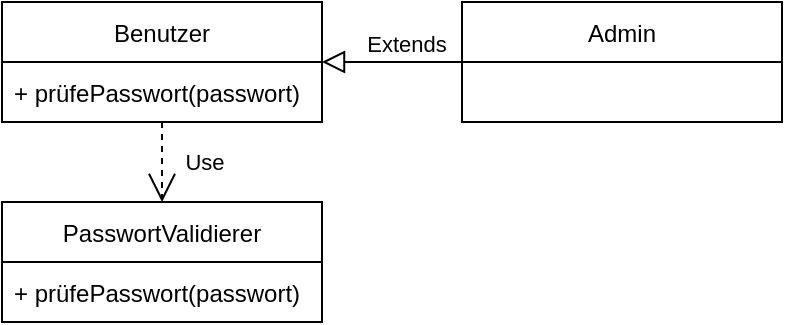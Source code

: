 <mxfile version="15.4.0" type="device"><diagram id="XBAXKxNfd_ylL5v29V68" name="Seite-1"><mxGraphModel dx="507" dy="465" grid="1" gridSize="10" guides="1" tooltips="1" connect="1" arrows="1" fold="1" page="1" pageScale="1" pageWidth="827" pageHeight="1169" math="0" shadow="0"><root><mxCell id="0"/><mxCell id="1" parent="0"/><mxCell id="vCA6h9teD-eTVQteBIi--7" value="Benutzer" style="swimlane;fontStyle=0;childLayout=stackLayout;horizontal=1;startSize=30;horizontalStack=0;resizeParent=1;resizeParentMax=0;resizeLast=0;collapsible=1;marginBottom=0;" parent="1" vertex="1"><mxGeometry x="340" y="180" width="160" height="60" as="geometry"><mxRectangle x="374" y="180" width="80" height="30" as="alternateBounds"/></mxGeometry></mxCell><mxCell id="vCA6h9teD-eTVQteBIi--8" value="+ prüfePasswort(passwort)" style="text;strokeColor=none;fillColor=none;align=left;verticalAlign=middle;spacingLeft=4;spacingRight=4;overflow=hidden;points=[[0,0.5],[1,0.5]];portConstraint=eastwest;rotatable=0;" parent="vCA6h9teD-eTVQteBIi--7" vertex="1"><mxGeometry y="30" width="160" height="30" as="geometry"/></mxCell><mxCell id="vCA6h9teD-eTVQteBIi--12" value="Admin" style="swimlane;fontStyle=0;childLayout=stackLayout;horizontal=1;startSize=30;horizontalStack=0;resizeParent=1;resizeParentMax=0;resizeLast=0;collapsible=1;marginBottom=0;" parent="1" vertex="1"><mxGeometry x="570" y="180" width="160" height="60" as="geometry"><mxRectangle x="520" y="180" width="70" height="30" as="alternateBounds"/></mxGeometry></mxCell><mxCell id="vCA6h9teD-eTVQteBIi--14" value="PasswortValidierer" style="swimlane;fontStyle=0;childLayout=stackLayout;horizontal=1;startSize=30;horizontalStack=0;resizeParent=1;resizeParentMax=0;resizeLast=0;collapsible=1;marginBottom=0;" parent="1" vertex="1"><mxGeometry x="340" y="280" width="160" height="60" as="geometry"><mxRectangle x="350" y="270" width="130" height="30" as="alternateBounds"/></mxGeometry></mxCell><mxCell id="vCA6h9teD-eTVQteBIi--17" value="+ prüfePasswort(passwort)" style="text;strokeColor=none;fillColor=none;align=left;verticalAlign=middle;spacingLeft=4;spacingRight=4;overflow=hidden;points=[[0,0.5],[1,0.5]];portConstraint=eastwest;rotatable=0;" parent="vCA6h9teD-eTVQteBIi--14" vertex="1"><mxGeometry y="30" width="160" height="30" as="geometry"/></mxCell><mxCell id="vCA6h9teD-eTVQteBIi--60" value="Use" style="endArrow=open;endSize=12;dashed=1;html=1;rounded=0;edgeStyle=orthogonalEdgeStyle;entryX=0.5;entryY=0;entryDx=0;entryDy=0;exitX=0.5;exitY=1;exitDx=0;exitDy=0;" parent="1" source="vCA6h9teD-eTVQteBIi--7" target="vCA6h9teD-eTVQteBIi--14" edge="1"><mxGeometry y="21" width="160" relative="1" as="geometry"><mxPoint x="350" y="180" as="sourcePoint"/><mxPoint x="419" y="450" as="targetPoint"/><mxPoint as="offset"/></mxGeometry></mxCell><mxCell id="UTw3oWJ4-rc09MpoMV5m-1" value="Extends" style="endArrow=block;endSize=9;endFill=0;html=1;rounded=0;edgeStyle=orthogonalEdgeStyle;exitX=0;exitY=0.5;exitDx=0;exitDy=0;entryX=1;entryY=0.5;entryDx=0;entryDy=0;" parent="1" source="vCA6h9teD-eTVQteBIi--12" target="vCA6h9teD-eTVQteBIi--7" edge="1"><mxGeometry x="-0.2" y="-9" width="160" relative="1" as="geometry"><mxPoint x="390" y="340" as="sourcePoint"/><mxPoint x="550" y="340" as="targetPoint"/><mxPoint as="offset"/></mxGeometry></mxCell></root></mxGraphModel></diagram></mxfile>